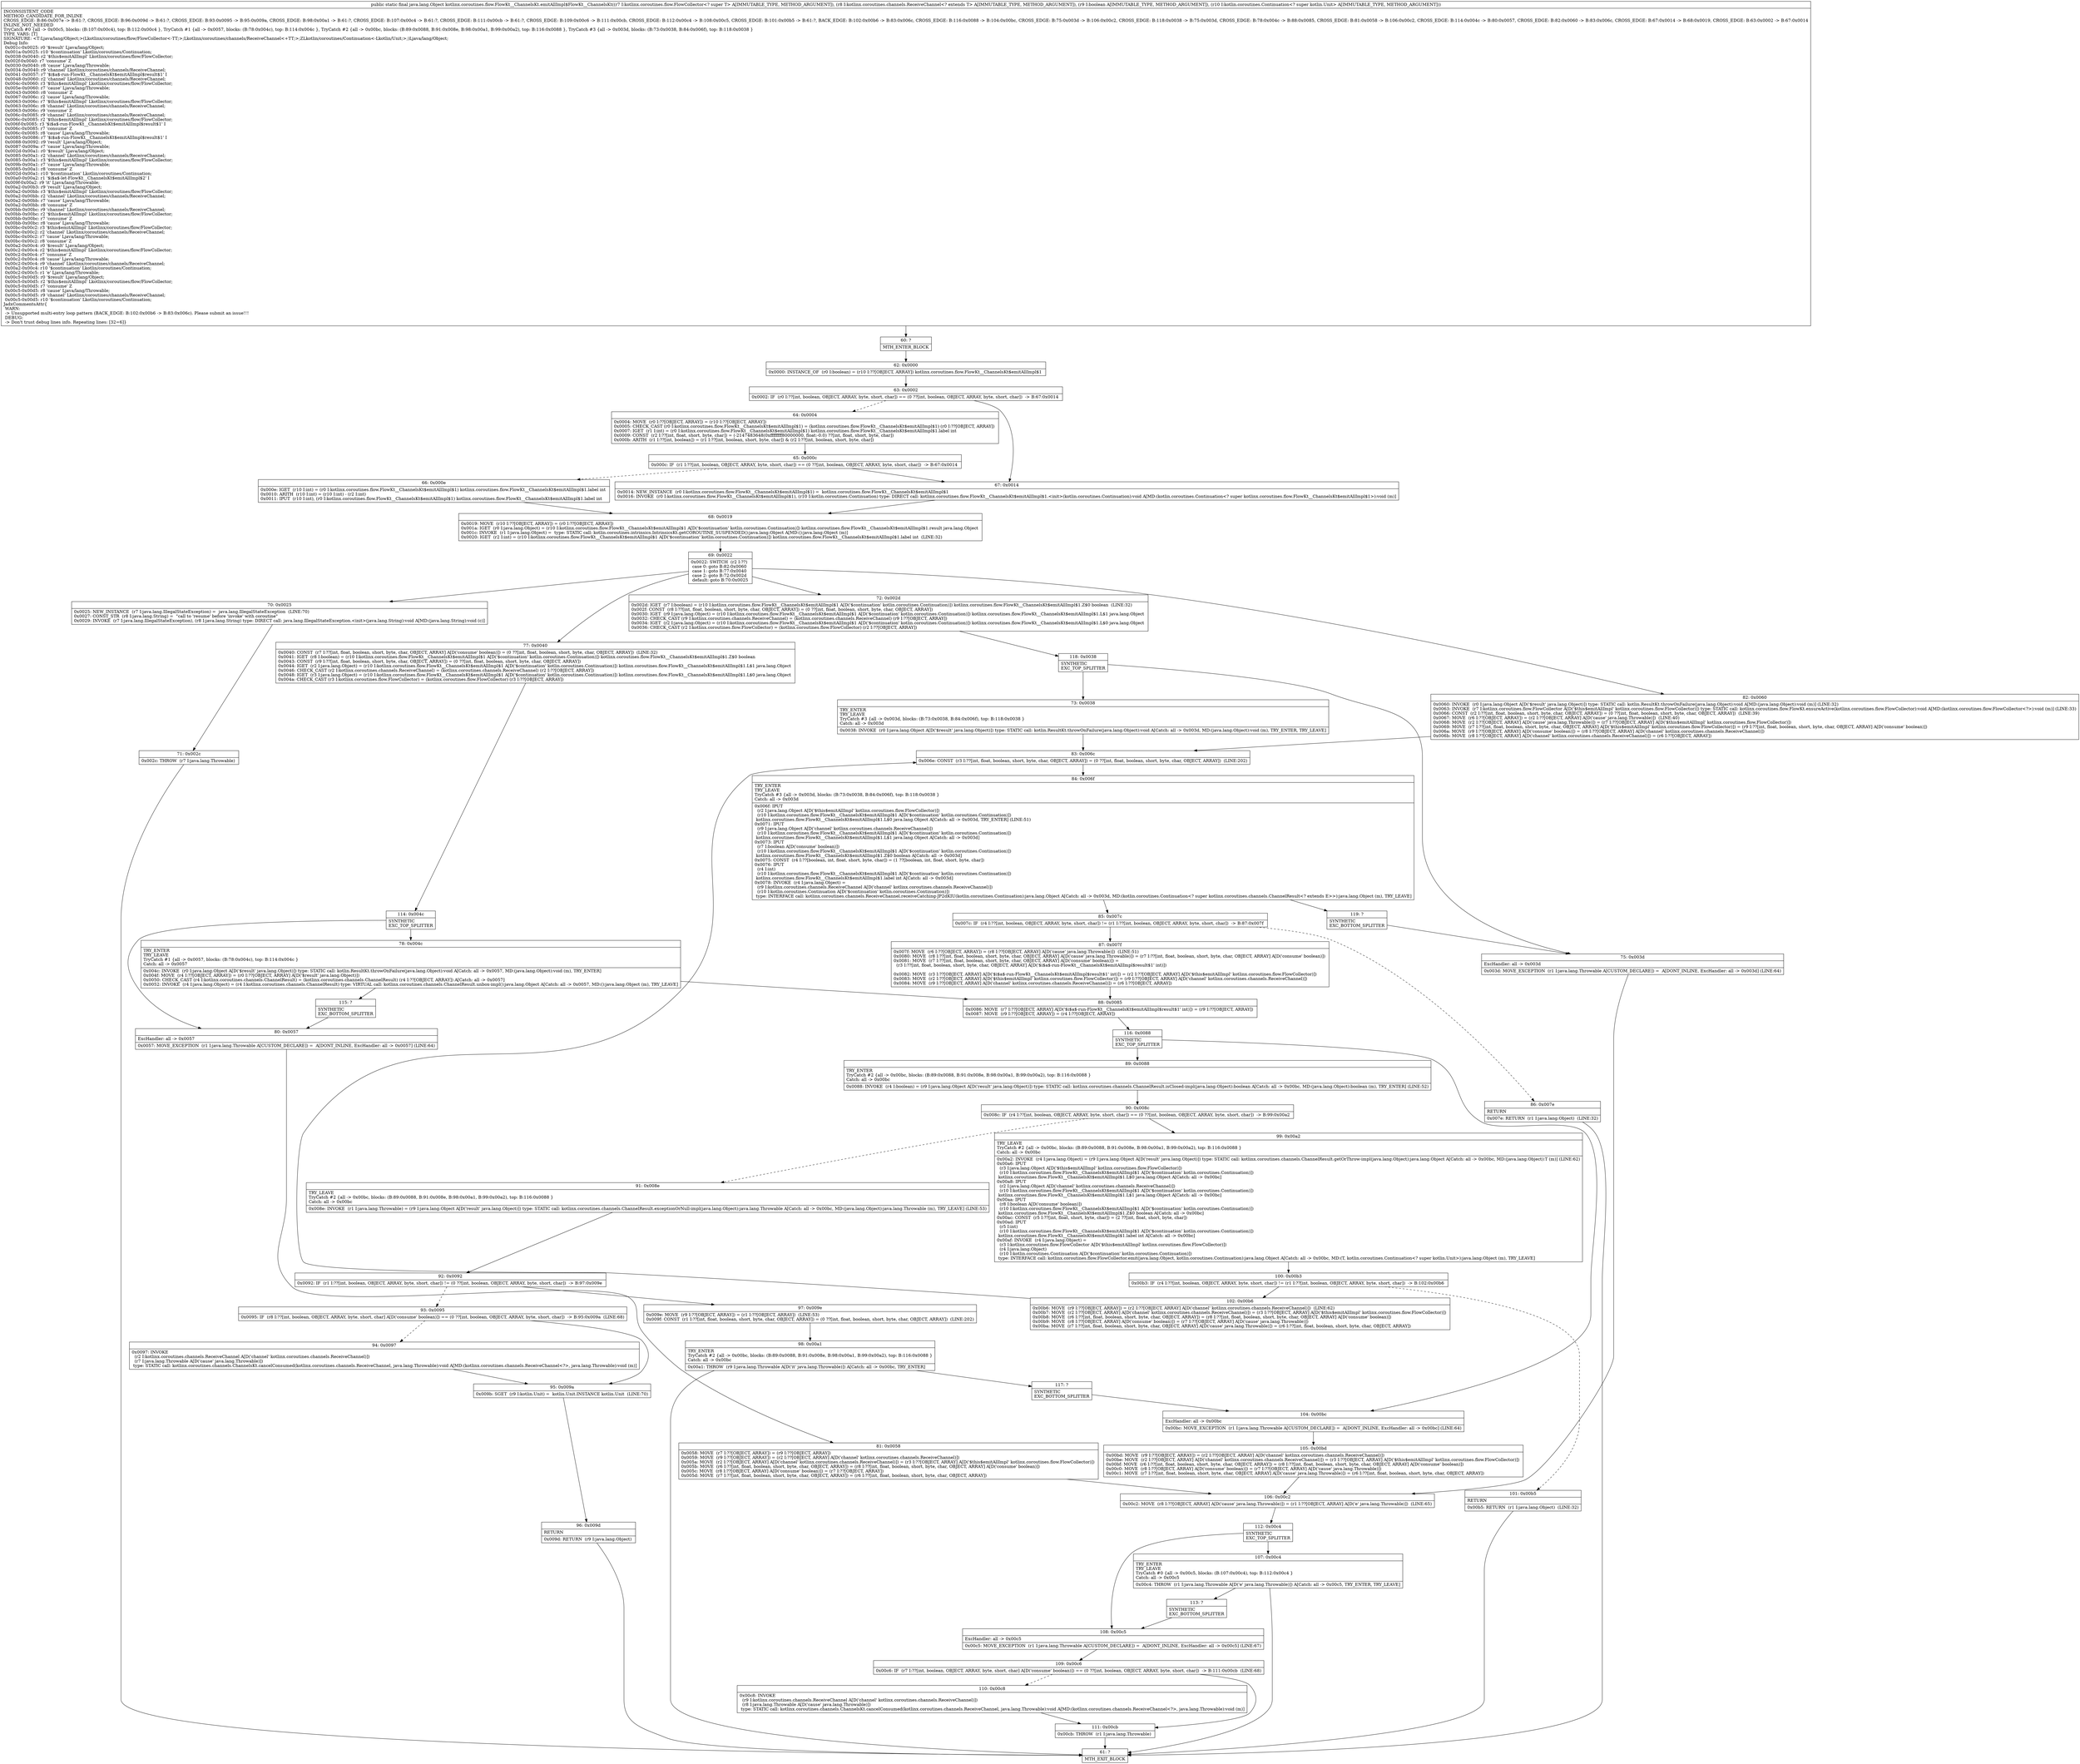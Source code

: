 digraph "CFG forkotlinx.coroutines.flow.FlowKt__ChannelsKt.emitAllImpl$FlowKt__ChannelsKt(Lkotlinx\/coroutines\/flow\/FlowCollector;Lkotlinx\/coroutines\/channels\/ReceiveChannel;ZLkotlin\/coroutines\/Continuation;)Ljava\/lang\/Object;" {
Node_60 [shape=record,label="{60\:\ ?|MTH_ENTER_BLOCK\l}"];
Node_62 [shape=record,label="{62\:\ 0x0000|0x0000: INSTANCE_OF  (r0 I:boolean) = (r10 I:??[OBJECT, ARRAY]) kotlinx.coroutines.flow.FlowKt__ChannelsKt$emitAllImpl$1 \l}"];
Node_63 [shape=record,label="{63\:\ 0x0002|0x0002: IF  (r0 I:??[int, boolean, OBJECT, ARRAY, byte, short, char]) == (0 ??[int, boolean, OBJECT, ARRAY, byte, short, char])  \-\> B:67:0x0014 \l}"];
Node_64 [shape=record,label="{64\:\ 0x0004|0x0004: MOVE  (r0 I:??[OBJECT, ARRAY]) = (r10 I:??[OBJECT, ARRAY]) \l0x0005: CHECK_CAST (r0 I:kotlinx.coroutines.flow.FlowKt__ChannelsKt$emitAllImpl$1) = (kotlinx.coroutines.flow.FlowKt__ChannelsKt$emitAllImpl$1) (r0 I:??[OBJECT, ARRAY]) \l0x0007: IGET  (r1 I:int) = (r0 I:kotlinx.coroutines.flow.FlowKt__ChannelsKt$emitAllImpl$1) kotlinx.coroutines.flow.FlowKt__ChannelsKt$emitAllImpl$1.label int \l0x0009: CONST  (r2 I:??[int, float, short, byte, char]) = (\-2147483648(0xffffffff80000000, float:\-0.0) ??[int, float, short, byte, char]) \l0x000b: ARITH  (r1 I:??[int, boolean]) = (r1 I:??[int, boolean, short, byte, char]) & (r2 I:??[int, boolean, short, byte, char]) \l}"];
Node_65 [shape=record,label="{65\:\ 0x000c|0x000c: IF  (r1 I:??[int, boolean, OBJECT, ARRAY, byte, short, char]) == (0 ??[int, boolean, OBJECT, ARRAY, byte, short, char])  \-\> B:67:0x0014 \l}"];
Node_66 [shape=record,label="{66\:\ 0x000e|0x000e: IGET  (r10 I:int) = (r0 I:kotlinx.coroutines.flow.FlowKt__ChannelsKt$emitAllImpl$1) kotlinx.coroutines.flow.FlowKt__ChannelsKt$emitAllImpl$1.label int \l0x0010: ARITH  (r10 I:int) = (r10 I:int) \- (r2 I:int) \l0x0011: IPUT  (r10 I:int), (r0 I:kotlinx.coroutines.flow.FlowKt__ChannelsKt$emitAllImpl$1) kotlinx.coroutines.flow.FlowKt__ChannelsKt$emitAllImpl$1.label int \l}"];
Node_68 [shape=record,label="{68\:\ 0x0019|0x0019: MOVE  (r10 I:??[OBJECT, ARRAY]) = (r0 I:??[OBJECT, ARRAY]) \l0x001a: IGET  (r0 I:java.lang.Object) = (r10 I:kotlinx.coroutines.flow.FlowKt__ChannelsKt$emitAllImpl$1 A[D('$continuation' kotlin.coroutines.Continuation)]) kotlinx.coroutines.flow.FlowKt__ChannelsKt$emitAllImpl$1.result java.lang.Object \l0x001c: INVOKE  (r1 I:java.lang.Object) =  type: STATIC call: kotlin.coroutines.intrinsics.IntrinsicsKt.getCOROUTINE_SUSPENDED():java.lang.Object A[MD:():java.lang.Object (m)]\l0x0020: IGET  (r2 I:int) = (r10 I:kotlinx.coroutines.flow.FlowKt__ChannelsKt$emitAllImpl$1 A[D('$continuation' kotlin.coroutines.Continuation)]) kotlinx.coroutines.flow.FlowKt__ChannelsKt$emitAllImpl$1.label int  (LINE:32)\l}"];
Node_69 [shape=record,label="{69\:\ 0x0022|0x0022: SWITCH  (r2 I:??)\l case 0: goto B:82:0x0060\l case 1: goto B:77:0x0040\l case 2: goto B:72:0x002d\l default: goto B:70:0x0025 \l}"];
Node_70 [shape=record,label="{70\:\ 0x0025|0x0025: NEW_INSTANCE  (r7 I:java.lang.IllegalStateException) =  java.lang.IllegalStateException  (LINE:70)\l0x0027: CONST_STR  (r8 I:java.lang.String) =  \"call to 'resume' before 'invoke' with coroutine\" \l0x0029: INVOKE  (r7 I:java.lang.IllegalStateException), (r8 I:java.lang.String) type: DIRECT call: java.lang.IllegalStateException.\<init\>(java.lang.String):void A[MD:(java.lang.String):void (c)]\l}"];
Node_71 [shape=record,label="{71\:\ 0x002c|0x002c: THROW  (r7 I:java.lang.Throwable) \l}"];
Node_61 [shape=record,label="{61\:\ ?|MTH_EXIT_BLOCK\l}"];
Node_72 [shape=record,label="{72\:\ 0x002d|0x002d: IGET  (r7 I:boolean) = (r10 I:kotlinx.coroutines.flow.FlowKt__ChannelsKt$emitAllImpl$1 A[D('$continuation' kotlin.coroutines.Continuation)]) kotlinx.coroutines.flow.FlowKt__ChannelsKt$emitAllImpl$1.Z$0 boolean  (LINE:32)\l0x002f: CONST  (r8 I:??[int, float, boolean, short, byte, char, OBJECT, ARRAY]) = (0 ??[int, float, boolean, short, byte, char, OBJECT, ARRAY]) \l0x0030: IGET  (r9 I:java.lang.Object) = (r10 I:kotlinx.coroutines.flow.FlowKt__ChannelsKt$emitAllImpl$1 A[D('$continuation' kotlin.coroutines.Continuation)]) kotlinx.coroutines.flow.FlowKt__ChannelsKt$emitAllImpl$1.L$1 java.lang.Object \l0x0032: CHECK_CAST (r9 I:kotlinx.coroutines.channels.ReceiveChannel) = (kotlinx.coroutines.channels.ReceiveChannel) (r9 I:??[OBJECT, ARRAY]) \l0x0034: IGET  (r2 I:java.lang.Object) = (r10 I:kotlinx.coroutines.flow.FlowKt__ChannelsKt$emitAllImpl$1 A[D('$continuation' kotlin.coroutines.Continuation)]) kotlinx.coroutines.flow.FlowKt__ChannelsKt$emitAllImpl$1.L$0 java.lang.Object \l0x0036: CHECK_CAST (r2 I:kotlinx.coroutines.flow.FlowCollector) = (kotlinx.coroutines.flow.FlowCollector) (r2 I:??[OBJECT, ARRAY]) \l}"];
Node_118 [shape=record,label="{118\:\ 0x0038|SYNTHETIC\lEXC_TOP_SPLITTER\l}"];
Node_73 [shape=record,label="{73\:\ 0x0038|TRY_ENTER\lTRY_LEAVE\lTryCatch #3 \{all \-\> 0x003d, blocks: (B:73:0x0038, B:84:0x006f), top: B:118:0x0038 \}\lCatch: all \-\> 0x003d\l|0x0038: INVOKE  (r0 I:java.lang.Object A[D('$result' java.lang.Object)]) type: STATIC call: kotlin.ResultKt.throwOnFailure(java.lang.Object):void A[Catch: all \-\> 0x003d, MD:(java.lang.Object):void (m), TRY_ENTER, TRY_LEAVE]\l}"];
Node_83 [shape=record,label="{83\:\ 0x006c|0x006e: CONST  (r3 I:??[int, float, boolean, short, byte, char, OBJECT, ARRAY]) = (0 ??[int, float, boolean, short, byte, char, OBJECT, ARRAY])  (LINE:202)\l}"];
Node_84 [shape=record,label="{84\:\ 0x006f|TRY_ENTER\lTRY_LEAVE\lTryCatch #3 \{all \-\> 0x003d, blocks: (B:73:0x0038, B:84:0x006f), top: B:118:0x0038 \}\lCatch: all \-\> 0x003d\l|0x006f: IPUT  \l  (r2 I:java.lang.Object A[D('$this$emitAllImpl' kotlinx.coroutines.flow.FlowCollector)])\l  (r10 I:kotlinx.coroutines.flow.FlowKt__ChannelsKt$emitAllImpl$1 A[D('$continuation' kotlin.coroutines.Continuation)])\l kotlinx.coroutines.flow.FlowKt__ChannelsKt$emitAllImpl$1.L$0 java.lang.Object A[Catch: all \-\> 0x003d, TRY_ENTER] (LINE:51)\l0x0071: IPUT  \l  (r9 I:java.lang.Object A[D('channel' kotlinx.coroutines.channels.ReceiveChannel)])\l  (r10 I:kotlinx.coroutines.flow.FlowKt__ChannelsKt$emitAllImpl$1 A[D('$continuation' kotlin.coroutines.Continuation)])\l kotlinx.coroutines.flow.FlowKt__ChannelsKt$emitAllImpl$1.L$1 java.lang.Object A[Catch: all \-\> 0x003d]\l0x0073: IPUT  \l  (r7 I:boolean A[D('consume' boolean)])\l  (r10 I:kotlinx.coroutines.flow.FlowKt__ChannelsKt$emitAllImpl$1 A[D('$continuation' kotlin.coroutines.Continuation)])\l kotlinx.coroutines.flow.FlowKt__ChannelsKt$emitAllImpl$1.Z$0 boolean A[Catch: all \-\> 0x003d]\l0x0075: CONST  (r4 I:??[boolean, int, float, short, byte, char]) = (1 ??[boolean, int, float, short, byte, char]) \l0x0076: IPUT  \l  (r4 I:int)\l  (r10 I:kotlinx.coroutines.flow.FlowKt__ChannelsKt$emitAllImpl$1 A[D('$continuation' kotlin.coroutines.Continuation)])\l kotlinx.coroutines.flow.FlowKt__ChannelsKt$emitAllImpl$1.label int A[Catch: all \-\> 0x003d]\l0x0078: INVOKE  (r4 I:java.lang.Object) = \l  (r9 I:kotlinx.coroutines.channels.ReceiveChannel A[D('channel' kotlinx.coroutines.channels.ReceiveChannel)])\l  (r10 I:kotlin.coroutines.Continuation A[D('$continuation' kotlin.coroutines.Continuation)])\l type: INTERFACE call: kotlinx.coroutines.channels.ReceiveChannel.receiveCatching\-JP2dKIU(kotlin.coroutines.Continuation):java.lang.Object A[Catch: all \-\> 0x003d, MD:(kotlin.coroutines.Continuation\<? super kotlinx.coroutines.channels.ChannelResult\<? extends E\>\>):java.lang.Object (m), TRY_LEAVE]\l}"];
Node_85 [shape=record,label="{85\:\ 0x007c|0x007c: IF  (r4 I:??[int, boolean, OBJECT, ARRAY, byte, short, char]) != (r1 I:??[int, boolean, OBJECT, ARRAY, byte, short, char])  \-\> B:87:0x007f \l}"];
Node_86 [shape=record,label="{86\:\ 0x007e|RETURN\l|0x007e: RETURN  (r1 I:java.lang.Object)  (LINE:32)\l}"];
Node_87 [shape=record,label="{87\:\ 0x007f|0x007f: MOVE  (r6 I:??[OBJECT, ARRAY]) = (r8 I:??[OBJECT, ARRAY] A[D('cause' java.lang.Throwable)])  (LINE:51)\l0x0080: MOVE  (r8 I:??[int, float, boolean, short, byte, char, OBJECT, ARRAY] A[D('cause' java.lang.Throwable)]) = (r7 I:??[int, float, boolean, short, byte, char, OBJECT, ARRAY] A[D('consume' boolean)]) \l0x0081: MOVE  (r7 I:??[int, float, boolean, short, byte, char, OBJECT, ARRAY] A[D('consume' boolean)]) = \l  (r3 I:??[int, float, boolean, short, byte, char, OBJECT, ARRAY] A[D('$i$a$\-run\-FlowKt__ChannelsKt$emitAllImpl$result$1' int)])\l \l0x0082: MOVE  (r3 I:??[OBJECT, ARRAY] A[D('$i$a$\-run\-FlowKt__ChannelsKt$emitAllImpl$result$1' int)]) = (r2 I:??[OBJECT, ARRAY] A[D('$this$emitAllImpl' kotlinx.coroutines.flow.FlowCollector)]) \l0x0083: MOVE  (r2 I:??[OBJECT, ARRAY] A[D('$this$emitAllImpl' kotlinx.coroutines.flow.FlowCollector)]) = (r9 I:??[OBJECT, ARRAY] A[D('channel' kotlinx.coroutines.channels.ReceiveChannel)]) \l0x0084: MOVE  (r9 I:??[OBJECT, ARRAY] A[D('channel' kotlinx.coroutines.channels.ReceiveChannel)]) = (r6 I:??[OBJECT, ARRAY]) \l}"];
Node_88 [shape=record,label="{88\:\ 0x0085|0x0086: MOVE  (r7 I:??[OBJECT, ARRAY] A[D('$i$a$\-run\-FlowKt__ChannelsKt$emitAllImpl$result$1' int)]) = (r9 I:??[OBJECT, ARRAY]) \l0x0087: MOVE  (r9 I:??[OBJECT, ARRAY]) = (r4 I:??[OBJECT, ARRAY]) \l}"];
Node_116 [shape=record,label="{116\:\ 0x0088|SYNTHETIC\lEXC_TOP_SPLITTER\l}"];
Node_89 [shape=record,label="{89\:\ 0x0088|TRY_ENTER\lTryCatch #2 \{all \-\> 0x00bc, blocks: (B:89:0x0088, B:91:0x008e, B:98:0x00a1, B:99:0x00a2), top: B:116:0x0088 \}\lCatch: all \-\> 0x00bc\l|0x0088: INVOKE  (r4 I:boolean) = (r9 I:java.lang.Object A[D('result' java.lang.Object)]) type: STATIC call: kotlinx.coroutines.channels.ChannelResult.isClosed\-impl(java.lang.Object):boolean A[Catch: all \-\> 0x00bc, MD:(java.lang.Object):boolean (m), TRY_ENTER] (LINE:52)\l}"];
Node_90 [shape=record,label="{90\:\ 0x008c|0x008c: IF  (r4 I:??[int, boolean, OBJECT, ARRAY, byte, short, char]) == (0 ??[int, boolean, OBJECT, ARRAY, byte, short, char])  \-\> B:99:0x00a2 \l}"];
Node_91 [shape=record,label="{91\:\ 0x008e|TRY_LEAVE\lTryCatch #2 \{all \-\> 0x00bc, blocks: (B:89:0x0088, B:91:0x008e, B:98:0x00a1, B:99:0x00a2), top: B:116:0x0088 \}\lCatch: all \-\> 0x00bc\l|0x008e: INVOKE  (r1 I:java.lang.Throwable) = (r9 I:java.lang.Object A[D('result' java.lang.Object)]) type: STATIC call: kotlinx.coroutines.channels.ChannelResult.exceptionOrNull\-impl(java.lang.Object):java.lang.Throwable A[Catch: all \-\> 0x00bc, MD:(java.lang.Object):java.lang.Throwable (m), TRY_LEAVE] (LINE:53)\l}"];
Node_92 [shape=record,label="{92\:\ 0x0092|0x0092: IF  (r1 I:??[int, boolean, OBJECT, ARRAY, byte, short, char]) != (0 ??[int, boolean, OBJECT, ARRAY, byte, short, char])  \-\> B:97:0x009e \l}"];
Node_93 [shape=record,label="{93\:\ 0x0095|0x0095: IF  (r8 I:??[int, boolean, OBJECT, ARRAY, byte, short, char] A[D('consume' boolean)]) == (0 ??[int, boolean, OBJECT, ARRAY, byte, short, char])  \-\> B:95:0x009a  (LINE:68)\l}"];
Node_94 [shape=record,label="{94\:\ 0x0097|0x0097: INVOKE  \l  (r2 I:kotlinx.coroutines.channels.ReceiveChannel A[D('channel' kotlinx.coroutines.channels.ReceiveChannel)])\l  (r7 I:java.lang.Throwable A[D('cause' java.lang.Throwable)])\l type: STATIC call: kotlinx.coroutines.channels.ChannelsKt.cancelConsumed(kotlinx.coroutines.channels.ReceiveChannel, java.lang.Throwable):void A[MD:(kotlinx.coroutines.channels.ReceiveChannel\<?\>, java.lang.Throwable):void (m)]\l}"];
Node_95 [shape=record,label="{95\:\ 0x009a|0x009b: SGET  (r9 I:kotlin.Unit) =  kotlin.Unit.INSTANCE kotlin.Unit  (LINE:70)\l}"];
Node_96 [shape=record,label="{96\:\ 0x009d|RETURN\l|0x009d: RETURN  (r9 I:java.lang.Object) \l}"];
Node_97 [shape=record,label="{97\:\ 0x009e|0x009e: MOVE  (r9 I:??[OBJECT, ARRAY]) = (r1 I:??[OBJECT, ARRAY])  (LINE:53)\l0x009f: CONST  (r1 I:??[int, float, boolean, short, byte, char, OBJECT, ARRAY]) = (0 ??[int, float, boolean, short, byte, char, OBJECT, ARRAY])  (LINE:202)\l}"];
Node_98 [shape=record,label="{98\:\ 0x00a1|TRY_ENTER\lTryCatch #2 \{all \-\> 0x00bc, blocks: (B:89:0x0088, B:91:0x008e, B:98:0x00a1, B:99:0x00a2), top: B:116:0x0088 \}\lCatch: all \-\> 0x00bc\l|0x00a1: THROW  (r9 I:java.lang.Throwable A[D('it' java.lang.Throwable)]) A[Catch: all \-\> 0x00bc, TRY_ENTER]\l}"];
Node_117 [shape=record,label="{117\:\ ?|SYNTHETIC\lEXC_BOTTOM_SPLITTER\l}"];
Node_99 [shape=record,label="{99\:\ 0x00a2|TRY_LEAVE\lTryCatch #2 \{all \-\> 0x00bc, blocks: (B:89:0x0088, B:91:0x008e, B:98:0x00a1, B:99:0x00a2), top: B:116:0x0088 \}\lCatch: all \-\> 0x00bc\l|0x00a2: INVOKE  (r4 I:java.lang.Object) = (r9 I:java.lang.Object A[D('result' java.lang.Object)]) type: STATIC call: kotlinx.coroutines.channels.ChannelResult.getOrThrow\-impl(java.lang.Object):java.lang.Object A[Catch: all \-\> 0x00bc, MD:(java.lang.Object):T (m)] (LINE:62)\l0x00a6: IPUT  \l  (r3 I:java.lang.Object A[D('$this$emitAllImpl' kotlinx.coroutines.flow.FlowCollector)])\l  (r10 I:kotlinx.coroutines.flow.FlowKt__ChannelsKt$emitAllImpl$1 A[D('$continuation' kotlin.coroutines.Continuation)])\l kotlinx.coroutines.flow.FlowKt__ChannelsKt$emitAllImpl$1.L$0 java.lang.Object A[Catch: all \-\> 0x00bc]\l0x00a8: IPUT  \l  (r2 I:java.lang.Object A[D('channel' kotlinx.coroutines.channels.ReceiveChannel)])\l  (r10 I:kotlinx.coroutines.flow.FlowKt__ChannelsKt$emitAllImpl$1 A[D('$continuation' kotlin.coroutines.Continuation)])\l kotlinx.coroutines.flow.FlowKt__ChannelsKt$emitAllImpl$1.L$1 java.lang.Object A[Catch: all \-\> 0x00bc]\l0x00aa: IPUT  \l  (r8 I:boolean A[D('consume' boolean)])\l  (r10 I:kotlinx.coroutines.flow.FlowKt__ChannelsKt$emitAllImpl$1 A[D('$continuation' kotlin.coroutines.Continuation)])\l kotlinx.coroutines.flow.FlowKt__ChannelsKt$emitAllImpl$1.Z$0 boolean A[Catch: all \-\> 0x00bc]\l0x00ac: CONST  (r5 I:??[int, float, short, byte, char]) = (2 ??[int, float, short, byte, char]) \l0x00ad: IPUT  \l  (r5 I:int)\l  (r10 I:kotlinx.coroutines.flow.FlowKt__ChannelsKt$emitAllImpl$1 A[D('$continuation' kotlin.coroutines.Continuation)])\l kotlinx.coroutines.flow.FlowKt__ChannelsKt$emitAllImpl$1.label int A[Catch: all \-\> 0x00bc]\l0x00af: INVOKE  (r4 I:java.lang.Object) = \l  (r3 I:kotlinx.coroutines.flow.FlowCollector A[D('$this$emitAllImpl' kotlinx.coroutines.flow.FlowCollector)])\l  (r4 I:java.lang.Object)\l  (r10 I:kotlin.coroutines.Continuation A[D('$continuation' kotlin.coroutines.Continuation)])\l type: INTERFACE call: kotlinx.coroutines.flow.FlowCollector.emit(java.lang.Object, kotlin.coroutines.Continuation):java.lang.Object A[Catch: all \-\> 0x00bc, MD:(T, kotlin.coroutines.Continuation\<? super kotlin.Unit\>):java.lang.Object (m), TRY_LEAVE]\l}"];
Node_100 [shape=record,label="{100\:\ 0x00b3|0x00b3: IF  (r4 I:??[int, boolean, OBJECT, ARRAY, byte, short, char]) != (r1 I:??[int, boolean, OBJECT, ARRAY, byte, short, char])  \-\> B:102:0x00b6 \l}"];
Node_101 [shape=record,label="{101\:\ 0x00b5|RETURN\l|0x00b5: RETURN  (r1 I:java.lang.Object)  (LINE:32)\l}"];
Node_102 [shape=record,label="{102\:\ 0x00b6|0x00b6: MOVE  (r9 I:??[OBJECT, ARRAY]) = (r2 I:??[OBJECT, ARRAY] A[D('channel' kotlinx.coroutines.channels.ReceiveChannel)])  (LINE:62)\l0x00b7: MOVE  (r2 I:??[OBJECT, ARRAY] A[D('channel' kotlinx.coroutines.channels.ReceiveChannel)]) = (r3 I:??[OBJECT, ARRAY] A[D('$this$emitAllImpl' kotlinx.coroutines.flow.FlowCollector)]) \l0x00b8: MOVE  (r6 I:??[int, float, boolean, short, byte, char, OBJECT, ARRAY]) = (r8 I:??[int, float, boolean, short, byte, char, OBJECT, ARRAY] A[D('consume' boolean)]) \l0x00b9: MOVE  (r8 I:??[OBJECT, ARRAY] A[D('consume' boolean)]) = (r7 I:??[OBJECT, ARRAY] A[D('cause' java.lang.Throwable)]) \l0x00ba: MOVE  (r7 I:??[int, float, boolean, short, byte, char, OBJECT, ARRAY] A[D('cause' java.lang.Throwable)]) = (r6 I:??[int, float, boolean, short, byte, char, OBJECT, ARRAY]) \l}"];
Node_104 [shape=record,label="{104\:\ 0x00bc|ExcHandler: all \-\> 0x00bc\l|0x00bc: MOVE_EXCEPTION  (r1 I:java.lang.Throwable A[CUSTOM_DECLARE]) =  A[DONT_INLINE, ExcHandler: all \-\> 0x00bc] (LINE:64)\l}"];
Node_105 [shape=record,label="{105\:\ 0x00bd|0x00bd: MOVE  (r9 I:??[OBJECT, ARRAY]) = (r2 I:??[OBJECT, ARRAY] A[D('channel' kotlinx.coroutines.channels.ReceiveChannel)]) \l0x00be: MOVE  (r2 I:??[OBJECT, ARRAY] A[D('channel' kotlinx.coroutines.channels.ReceiveChannel)]) = (r3 I:??[OBJECT, ARRAY] A[D('$this$emitAllImpl' kotlinx.coroutines.flow.FlowCollector)]) \l0x00bf: MOVE  (r6 I:??[int, float, boolean, short, byte, char, OBJECT, ARRAY]) = (r8 I:??[int, float, boolean, short, byte, char, OBJECT, ARRAY] A[D('consume' boolean)]) \l0x00c0: MOVE  (r8 I:??[OBJECT, ARRAY] A[D('consume' boolean)]) = (r7 I:??[OBJECT, ARRAY] A[D('cause' java.lang.Throwable)]) \l0x00c1: MOVE  (r7 I:??[int, float, boolean, short, byte, char, OBJECT, ARRAY] A[D('cause' java.lang.Throwable)]) = (r6 I:??[int, float, boolean, short, byte, char, OBJECT, ARRAY]) \l}"];
Node_106 [shape=record,label="{106\:\ 0x00c2|0x00c2: MOVE  (r8 I:??[OBJECT, ARRAY] A[D('cause' java.lang.Throwable)]) = (r1 I:??[OBJECT, ARRAY] A[D('e' java.lang.Throwable)])  (LINE:65)\l}"];
Node_112 [shape=record,label="{112\:\ 0x00c4|SYNTHETIC\lEXC_TOP_SPLITTER\l}"];
Node_107 [shape=record,label="{107\:\ 0x00c4|TRY_ENTER\lTRY_LEAVE\lTryCatch #0 \{all \-\> 0x00c5, blocks: (B:107:0x00c4), top: B:112:0x00c4 \}\lCatch: all \-\> 0x00c5\l|0x00c4: THROW  (r1 I:java.lang.Throwable A[D('e' java.lang.Throwable)]) A[Catch: all \-\> 0x00c5, TRY_ENTER, TRY_LEAVE]\l}"];
Node_113 [shape=record,label="{113\:\ ?|SYNTHETIC\lEXC_BOTTOM_SPLITTER\l}"];
Node_108 [shape=record,label="{108\:\ 0x00c5|ExcHandler: all \-\> 0x00c5\l|0x00c5: MOVE_EXCEPTION  (r1 I:java.lang.Throwable A[CUSTOM_DECLARE]) =  A[DONT_INLINE, ExcHandler: all \-\> 0x00c5] (LINE:67)\l}"];
Node_109 [shape=record,label="{109\:\ 0x00c6|0x00c6: IF  (r7 I:??[int, boolean, OBJECT, ARRAY, byte, short, char] A[D('consume' boolean)]) == (0 ??[int, boolean, OBJECT, ARRAY, byte, short, char])  \-\> B:111:0x00cb  (LINE:68)\l}"];
Node_110 [shape=record,label="{110\:\ 0x00c8|0x00c8: INVOKE  \l  (r9 I:kotlinx.coroutines.channels.ReceiveChannel A[D('channel' kotlinx.coroutines.channels.ReceiveChannel)])\l  (r8 I:java.lang.Throwable A[D('cause' java.lang.Throwable)])\l type: STATIC call: kotlinx.coroutines.channels.ChannelsKt.cancelConsumed(kotlinx.coroutines.channels.ReceiveChannel, java.lang.Throwable):void A[MD:(kotlinx.coroutines.channels.ReceiveChannel\<?\>, java.lang.Throwable):void (m)]\l}"];
Node_111 [shape=record,label="{111\:\ 0x00cb|0x00cb: THROW  (r1 I:java.lang.Throwable) \l}"];
Node_119 [shape=record,label="{119\:\ ?|SYNTHETIC\lEXC_BOTTOM_SPLITTER\l}"];
Node_75 [shape=record,label="{75\:\ 0x003d|ExcHandler: all \-\> 0x003d\l|0x003d: MOVE_EXCEPTION  (r1 I:java.lang.Throwable A[CUSTOM_DECLARE]) =  A[DONT_INLINE, ExcHandler: all \-\> 0x003d] (LINE:64)\l}"];
Node_77 [shape=record,label="{77\:\ 0x0040|0x0040: CONST  (r7 I:??[int, float, boolean, short, byte, char, OBJECT, ARRAY] A[D('consume' boolean)]) = (0 ??[int, float, boolean, short, byte, char, OBJECT, ARRAY])  (LINE:32)\l0x0041: IGET  (r8 I:boolean) = (r10 I:kotlinx.coroutines.flow.FlowKt__ChannelsKt$emitAllImpl$1 A[D('$continuation' kotlin.coroutines.Continuation)]) kotlinx.coroutines.flow.FlowKt__ChannelsKt$emitAllImpl$1.Z$0 boolean \l0x0043: CONST  (r9 I:??[int, float, boolean, short, byte, char, OBJECT, ARRAY]) = (0 ??[int, float, boolean, short, byte, char, OBJECT, ARRAY]) \l0x0044: IGET  (r2 I:java.lang.Object) = (r10 I:kotlinx.coroutines.flow.FlowKt__ChannelsKt$emitAllImpl$1 A[D('$continuation' kotlin.coroutines.Continuation)]) kotlinx.coroutines.flow.FlowKt__ChannelsKt$emitAllImpl$1.L$1 java.lang.Object \l0x0046: CHECK_CAST (r2 I:kotlinx.coroutines.channels.ReceiveChannel) = (kotlinx.coroutines.channels.ReceiveChannel) (r2 I:??[OBJECT, ARRAY]) \l0x0048: IGET  (r3 I:java.lang.Object) = (r10 I:kotlinx.coroutines.flow.FlowKt__ChannelsKt$emitAllImpl$1 A[D('$continuation' kotlin.coroutines.Continuation)]) kotlinx.coroutines.flow.FlowKt__ChannelsKt$emitAllImpl$1.L$0 java.lang.Object \l0x004a: CHECK_CAST (r3 I:kotlinx.coroutines.flow.FlowCollector) = (kotlinx.coroutines.flow.FlowCollector) (r3 I:??[OBJECT, ARRAY]) \l}"];
Node_114 [shape=record,label="{114\:\ 0x004c|SYNTHETIC\lEXC_TOP_SPLITTER\l}"];
Node_78 [shape=record,label="{78\:\ 0x004c|TRY_ENTER\lTRY_LEAVE\lTryCatch #1 \{all \-\> 0x0057, blocks: (B:78:0x004c), top: B:114:0x004c \}\lCatch: all \-\> 0x0057\l|0x004c: INVOKE  (r0 I:java.lang.Object A[D('$result' java.lang.Object)]) type: STATIC call: kotlin.ResultKt.throwOnFailure(java.lang.Object):void A[Catch: all \-\> 0x0057, MD:(java.lang.Object):void (m), TRY_ENTER]\l0x004f: MOVE  (r4 I:??[OBJECT, ARRAY]) = (r0 I:??[OBJECT, ARRAY] A[D('$result' java.lang.Object)]) \l0x0050: CHECK_CAST (r4 I:kotlinx.coroutines.channels.ChannelResult) = (kotlinx.coroutines.channels.ChannelResult) (r4 I:??[OBJECT, ARRAY]) A[Catch: all \-\> 0x0057]\l0x0052: INVOKE  (r4 I:java.lang.Object) = (r4 I:kotlinx.coroutines.channels.ChannelResult) type: VIRTUAL call: kotlinx.coroutines.channels.ChannelResult.unbox\-impl():java.lang.Object A[Catch: all \-\> 0x0057, MD:():java.lang.Object (m), TRY_LEAVE]\l}"];
Node_115 [shape=record,label="{115\:\ ?|SYNTHETIC\lEXC_BOTTOM_SPLITTER\l}"];
Node_80 [shape=record,label="{80\:\ 0x0057|ExcHandler: all \-\> 0x0057\l|0x0057: MOVE_EXCEPTION  (r1 I:java.lang.Throwable A[CUSTOM_DECLARE]) =  A[DONT_INLINE, ExcHandler: all \-\> 0x0057] (LINE:64)\l}"];
Node_81 [shape=record,label="{81\:\ 0x0058|0x0058: MOVE  (r7 I:??[OBJECT, ARRAY]) = (r9 I:??[OBJECT, ARRAY]) \l0x0059: MOVE  (r9 I:??[OBJECT, ARRAY]) = (r2 I:??[OBJECT, ARRAY] A[D('channel' kotlinx.coroutines.channels.ReceiveChannel)]) \l0x005a: MOVE  (r2 I:??[OBJECT, ARRAY] A[D('channel' kotlinx.coroutines.channels.ReceiveChannel)]) = (r3 I:??[OBJECT, ARRAY] A[D('$this$emitAllImpl' kotlinx.coroutines.flow.FlowCollector)]) \l0x005b: MOVE  (r6 I:??[int, float, boolean, short, byte, char, OBJECT, ARRAY]) = (r8 I:??[int, float, boolean, short, byte, char, OBJECT, ARRAY] A[D('consume' boolean)]) \l0x005c: MOVE  (r8 I:??[OBJECT, ARRAY] A[D('consume' boolean)]) = (r7 I:??[OBJECT, ARRAY]) \l0x005d: MOVE  (r7 I:??[int, float, boolean, short, byte, char, OBJECT, ARRAY]) = (r6 I:??[int, float, boolean, short, byte, char, OBJECT, ARRAY]) \l}"];
Node_82 [shape=record,label="{82\:\ 0x0060|0x0060: INVOKE  (r0 I:java.lang.Object A[D('$result' java.lang.Object)]) type: STATIC call: kotlin.ResultKt.throwOnFailure(java.lang.Object):void A[MD:(java.lang.Object):void (m)] (LINE:32)\l0x0063: INVOKE  (r7 I:kotlinx.coroutines.flow.FlowCollector A[D('$this$emitAllImpl' kotlinx.coroutines.flow.FlowCollector)]) type: STATIC call: kotlinx.coroutines.flow.FlowKt.ensureActive(kotlinx.coroutines.flow.FlowCollector):void A[MD:(kotlinx.coroutines.flow.FlowCollector\<?\>):void (m)] (LINE:33)\l0x0066: CONST  (r2 I:??[int, float, boolean, short, byte, char, OBJECT, ARRAY]) = (0 ??[int, float, boolean, short, byte, char, OBJECT, ARRAY])  (LINE:39)\l0x0067: MOVE  (r6 I:??[OBJECT, ARRAY]) = (r2 I:??[OBJECT, ARRAY] A[D('cause' java.lang.Throwable)])  (LINE:40)\l0x0068: MOVE  (r2 I:??[OBJECT, ARRAY] A[D('cause' java.lang.Throwable)]) = (r7 I:??[OBJECT, ARRAY] A[D('$this$emitAllImpl' kotlinx.coroutines.flow.FlowCollector)]) \l0x0069: MOVE  (r7 I:??[int, float, boolean, short, byte, char, OBJECT, ARRAY] A[D('$this$emitAllImpl' kotlinx.coroutines.flow.FlowCollector)]) = (r9 I:??[int, float, boolean, short, byte, char, OBJECT, ARRAY] A[D('consume' boolean)]) \l0x006a: MOVE  (r9 I:??[OBJECT, ARRAY] A[D('consume' boolean)]) = (r8 I:??[OBJECT, ARRAY] A[D('channel' kotlinx.coroutines.channels.ReceiveChannel)]) \l0x006b: MOVE  (r8 I:??[OBJECT, ARRAY] A[D('channel' kotlinx.coroutines.channels.ReceiveChannel)]) = (r6 I:??[OBJECT, ARRAY]) \l}"];
Node_67 [shape=record,label="{67\:\ 0x0014|0x0014: NEW_INSTANCE  (r0 I:kotlinx.coroutines.flow.FlowKt__ChannelsKt$emitAllImpl$1) =  kotlinx.coroutines.flow.FlowKt__ChannelsKt$emitAllImpl$1 \l0x0016: INVOKE  (r0 I:kotlinx.coroutines.flow.FlowKt__ChannelsKt$emitAllImpl$1), (r10 I:kotlin.coroutines.Continuation) type: DIRECT call: kotlinx.coroutines.flow.FlowKt__ChannelsKt$emitAllImpl$1.\<init\>(kotlin.coroutines.Continuation):void A[MD:(kotlin.coroutines.Continuation\<? super kotlinx.coroutines.flow.FlowKt__ChannelsKt$emitAllImpl$1\>):void (m)]\l}"];
MethodNode[shape=record,label="{public static final java.lang.Object kotlinx.coroutines.flow.FlowKt__ChannelsKt.emitAllImpl$FlowKt__ChannelsKt((r7 I:kotlinx.coroutines.flow.FlowCollector\<? super T\> A[IMMUTABLE_TYPE, METHOD_ARGUMENT]), (r8 I:kotlinx.coroutines.channels.ReceiveChannel\<? extends T\> A[IMMUTABLE_TYPE, METHOD_ARGUMENT]), (r9 I:boolean A[IMMUTABLE_TYPE, METHOD_ARGUMENT]), (r10 I:kotlin.coroutines.Continuation\<? super kotlin.Unit\> A[IMMUTABLE_TYPE, METHOD_ARGUMENT]))  | INCONSISTENT_CODE\lMETHOD_CANDIDATE_FOR_INLINE\lCROSS_EDGE: B:86:0x007e \-\> B:61:?, CROSS_EDGE: B:96:0x009d \-\> B:61:?, CROSS_EDGE: B:93:0x0095 \-\> B:95:0x009a, CROSS_EDGE: B:98:0x00a1 \-\> B:61:?, CROSS_EDGE: B:107:0x00c4 \-\> B:61:?, CROSS_EDGE: B:111:0x00cb \-\> B:61:?, CROSS_EDGE: B:109:0x00c6 \-\> B:111:0x00cb, CROSS_EDGE: B:112:0x00c4 \-\> B:108:0x00c5, CROSS_EDGE: B:101:0x00b5 \-\> B:61:?, BACK_EDGE: B:102:0x00b6 \-\> B:83:0x006c, CROSS_EDGE: B:116:0x0088 \-\> B:104:0x00bc, CROSS_EDGE: B:75:0x003d \-\> B:106:0x00c2, CROSS_EDGE: B:118:0x0038 \-\> B:75:0x003d, CROSS_EDGE: B:78:0x004c \-\> B:88:0x0085, CROSS_EDGE: B:81:0x0058 \-\> B:106:0x00c2, CROSS_EDGE: B:114:0x004c \-\> B:80:0x0057, CROSS_EDGE: B:82:0x0060 \-\> B:83:0x006c, CROSS_EDGE: B:67:0x0014 \-\> B:68:0x0019, CROSS_EDGE: B:63:0x0002 \-\> B:67:0x0014\lINLINE_NOT_NEEDED\lTryCatch #0 \{all \-\> 0x00c5, blocks: (B:107:0x00c4), top: B:112:0x00c4 \}, TryCatch #1 \{all \-\> 0x0057, blocks: (B:78:0x004c), top: B:114:0x004c \}, TryCatch #2 \{all \-\> 0x00bc, blocks: (B:89:0x0088, B:91:0x008e, B:98:0x00a1, B:99:0x00a2), top: B:116:0x0088 \}, TryCatch #3 \{all \-\> 0x003d, blocks: (B:73:0x0038, B:84:0x006f), top: B:118:0x0038 \}\lTYPE_VARS: [T]\lSIGNATURE: \<T:Ljava\/lang\/Object;\>(Lkotlinx\/coroutines\/flow\/FlowCollector\<\-TT;\>;Lkotlinx\/coroutines\/channels\/ReceiveChannel\<+TT;\>;ZLkotlin\/coroutines\/Continuation\<\-Lkotlin\/Unit;\>;)Ljava\/lang\/Object;\lDebug Info:\l  0x001c\-0x0025: r0 '$result' Ljava\/lang\/Object;\l  0x001a\-0x0025: r10 '$continuation' Lkotlin\/coroutines\/Continuation;\l  0x0038\-0x0040: r2 '$this$emitAllImpl' Lkotlinx\/coroutines\/flow\/FlowCollector;\l  0x002f\-0x0040: r7 'consume' Z\l  0x0030\-0x0040: r8 'cause' Ljava\/lang\/Throwable;\l  0x0034\-0x0040: r9 'channel' Lkotlinx\/coroutines\/channels\/ReceiveChannel;\l  0x0041\-0x0057: r7 '$i$a$\-run\-FlowKt__ChannelsKt$emitAllImpl$result$1' I\l  0x0048\-0x0060: r2 'channel' Lkotlinx\/coroutines\/channels\/ReceiveChannel;\l  0x004c\-0x0060: r3 '$this$emitAllImpl' Lkotlinx\/coroutines\/flow\/FlowCollector;\l  0x005e\-0x0060: r7 'cause' Ljava\/lang\/Throwable;\l  0x0043\-0x0060: r8 'consume' Z\l  0x0067\-0x006c: r2 'cause' Ljava\/lang\/Throwable;\l  0x0063\-0x006c: r7 '$this$emitAllImpl' Lkotlinx\/coroutines\/flow\/FlowCollector;\l  0x0063\-0x006c: r8 'channel' Lkotlinx\/coroutines\/channels\/ReceiveChannel;\l  0x0063\-0x006c: r9 'consume' Z\l  0x006c\-0x0085: r9 'channel' Lkotlinx\/coroutines\/channels\/ReceiveChannel;\l  0x006c\-0x0085: r2 '$this$emitAllImpl' Lkotlinx\/coroutines\/flow\/FlowCollector;\l  0x006f\-0x0085: r3 '$i$a$\-run\-FlowKt__ChannelsKt$emitAllImpl$result$1' I\l  0x006c\-0x0085: r7 'consume' Z\l  0x006c\-0x0085: r8 'cause' Ljava\/lang\/Throwable;\l  0x0085\-0x0086: r7 '$i$a$\-run\-FlowKt__ChannelsKt$emitAllImpl$result$1' I\l  0x0088\-0x0092: r9 'result' Ljava\/lang\/Object;\l  0x0087\-0x009a: r7 'cause' Ljava\/lang\/Throwable;\l  0x002d\-0x00a1: r0 '$result' Ljava\/lang\/Object;\l  0x0085\-0x00a1: r2 'channel' Lkotlinx\/coroutines\/channels\/ReceiveChannel;\l  0x0085\-0x00a1: r3 '$this$emitAllImpl' Lkotlinx\/coroutines\/flow\/FlowCollector;\l  0x009b\-0x00a1: r7 'cause' Ljava\/lang\/Throwable;\l  0x0085\-0x00a1: r8 'consume' Z\l  0x002d\-0x00a1: r10 '$continuation' Lkotlin\/coroutines\/Continuation;\l  0x00a0\-0x00a2: r1 '$i$a$\-let\-FlowKt__ChannelsKt$emitAllImpl$2' I\l  0x009f\-0x00a2: r9 'it' Ljava\/lang\/Throwable;\l  0x00a2\-0x00b3: r9 'result' Ljava\/lang\/Object;\l  0x00a2\-0x00bb: r3 '$this$emitAllImpl' Lkotlinx\/coroutines\/flow\/FlowCollector;\l  0x00a2\-0x00bb: r2 'channel' Lkotlinx\/coroutines\/channels\/ReceiveChannel;\l  0x00a2\-0x00bb: r7 'cause' Ljava\/lang\/Throwable;\l  0x00a2\-0x00bb: r8 'consume' Z\l  0x00bb\-0x00bc: r9 'channel' Lkotlinx\/coroutines\/channels\/ReceiveChannel;\l  0x00bb\-0x00bc: r2 '$this$emitAllImpl' Lkotlinx\/coroutines\/flow\/FlowCollector;\l  0x00bb\-0x00bc: r7 'consume' Z\l  0x00bb\-0x00bc: r8 'cause' Ljava\/lang\/Throwable;\l  0x00bc\-0x00c2: r3 '$this$emitAllImpl' Lkotlinx\/coroutines\/flow\/FlowCollector;\l  0x00bc\-0x00c2: r2 'channel' Lkotlinx\/coroutines\/channels\/ReceiveChannel;\l  0x00bc\-0x00c2: r7 'cause' Ljava\/lang\/Throwable;\l  0x00bc\-0x00c2: r8 'consume' Z\l  0x00a2\-0x00c4: r0 '$result' Ljava\/lang\/Object;\l  0x00c2\-0x00c4: r2 '$this$emitAllImpl' Lkotlinx\/coroutines\/flow\/FlowCollector;\l  0x00c2\-0x00c4: r7 'consume' Z\l  0x00c2\-0x00c4: r8 'cause' Ljava\/lang\/Throwable;\l  0x00c2\-0x00c4: r9 'channel' Lkotlinx\/coroutines\/channels\/ReceiveChannel;\l  0x00a2\-0x00c4: r10 '$continuation' Lkotlin\/coroutines\/Continuation;\l  0x00c2\-0x00c5: r1 'e' Ljava\/lang\/Throwable;\l  0x00c5\-0x00d5: r0 '$result' Ljava\/lang\/Object;\l  0x00c5\-0x00d5: r2 '$this$emitAllImpl' Lkotlinx\/coroutines\/flow\/FlowCollector;\l  0x00c5\-0x00d5: r7 'consume' Z\l  0x00c5\-0x00d5: r8 'cause' Ljava\/lang\/Throwable;\l  0x00c5\-0x00d5: r9 'channel' Lkotlinx\/coroutines\/channels\/ReceiveChannel;\l  0x00c5\-0x00d5: r10 '$continuation' Lkotlin\/coroutines\/Continuation;\lJadxCommentsAttr\{\l WARN: \l \-\> Unsupported multi\-entry loop pattern (BACK_EDGE: B:102:0x00b6 \-\> B:83:0x006c). Please submit an issue!!!\l DEBUG: \l \-\> Don't trust debug lines info. Repeating lines: [32=6]\}\l}"];
MethodNode -> Node_60;Node_60 -> Node_62;
Node_62 -> Node_63;
Node_63 -> Node_64[style=dashed];
Node_63 -> Node_67;
Node_64 -> Node_65;
Node_65 -> Node_66[style=dashed];
Node_65 -> Node_67;
Node_66 -> Node_68;
Node_68 -> Node_69;
Node_69 -> Node_70;
Node_69 -> Node_72;
Node_69 -> Node_77;
Node_69 -> Node_82;
Node_70 -> Node_71;
Node_71 -> Node_61;
Node_72 -> Node_118;
Node_118 -> Node_73;
Node_118 -> Node_75;
Node_73 -> Node_83;
Node_83 -> Node_84;
Node_84 -> Node_85;
Node_84 -> Node_119;
Node_85 -> Node_86[style=dashed];
Node_85 -> Node_87;
Node_86 -> Node_61;
Node_87 -> Node_88;
Node_88 -> Node_116;
Node_116 -> Node_89;
Node_116 -> Node_104;
Node_89 -> Node_90;
Node_90 -> Node_91[style=dashed];
Node_90 -> Node_99;
Node_91 -> Node_92;
Node_92 -> Node_93[style=dashed];
Node_92 -> Node_97;
Node_93 -> Node_94[style=dashed];
Node_93 -> Node_95;
Node_94 -> Node_95;
Node_95 -> Node_96;
Node_96 -> Node_61;
Node_97 -> Node_98;
Node_98 -> Node_61;
Node_98 -> Node_117;
Node_117 -> Node_104;
Node_99 -> Node_100;
Node_100 -> Node_101[style=dashed];
Node_100 -> Node_102;
Node_101 -> Node_61;
Node_102 -> Node_83;
Node_104 -> Node_105;
Node_105 -> Node_106;
Node_106 -> Node_112;
Node_112 -> Node_107;
Node_112 -> Node_108;
Node_107 -> Node_61;
Node_107 -> Node_113;
Node_113 -> Node_108;
Node_108 -> Node_109;
Node_109 -> Node_110[style=dashed];
Node_109 -> Node_111;
Node_110 -> Node_111;
Node_111 -> Node_61;
Node_119 -> Node_75;
Node_75 -> Node_106;
Node_77 -> Node_114;
Node_114 -> Node_78;
Node_114 -> Node_80;
Node_78 -> Node_88;
Node_78 -> Node_115;
Node_115 -> Node_80;
Node_80 -> Node_81;
Node_81 -> Node_106;
Node_82 -> Node_83;
Node_67 -> Node_68;
}

